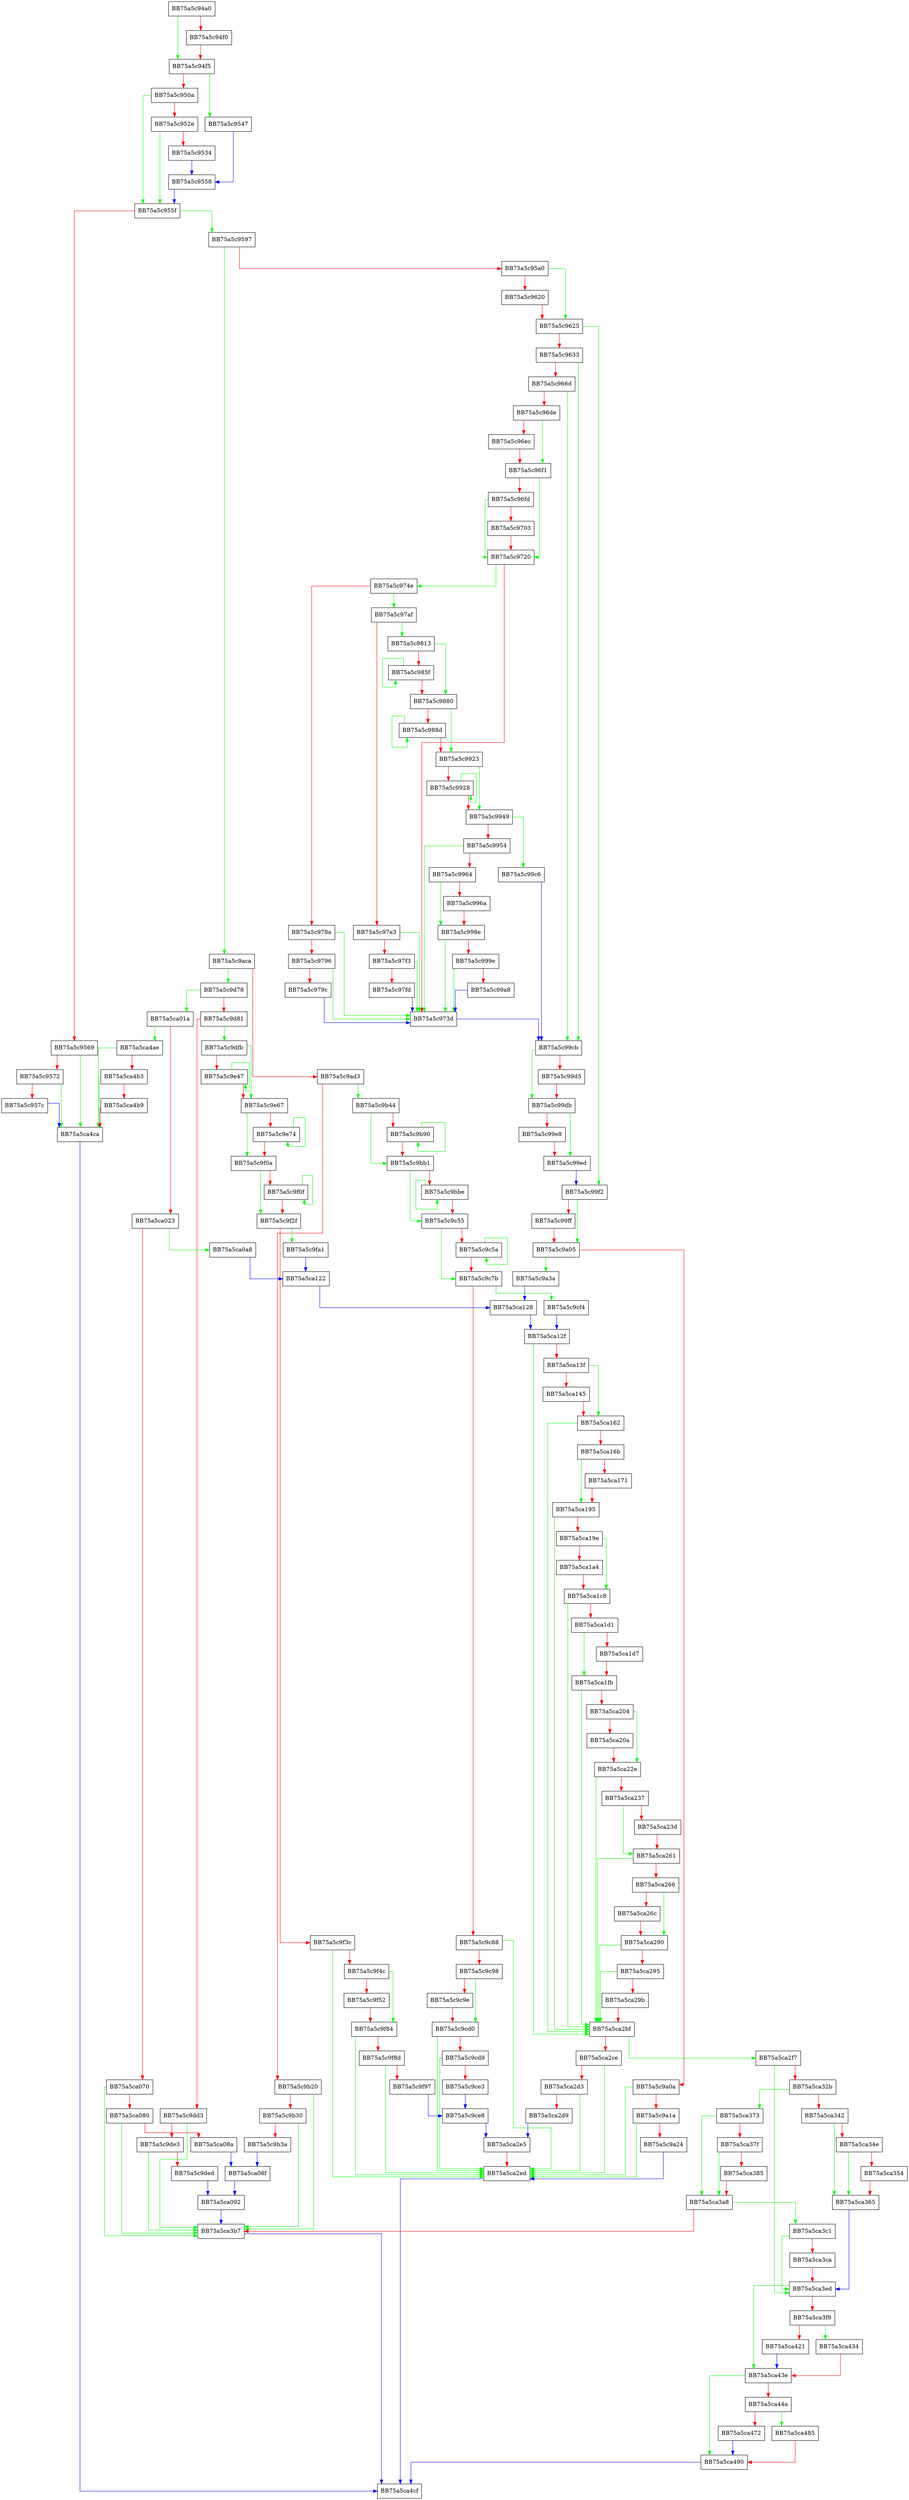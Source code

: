 digraph FindFirst {
  node [shape="box"];
  graph [splines=ortho];
  BB75a5c94a0 -> BB75a5c94f5 [color="green"];
  BB75a5c94a0 -> BB75a5c94f0 [color="red"];
  BB75a5c94f0 -> BB75a5c94f5 [color="red"];
  BB75a5c94f5 -> BB75a5c9547 [color="green"];
  BB75a5c94f5 -> BB75a5c950a [color="red"];
  BB75a5c950a -> BB75a5c955f [color="green"];
  BB75a5c950a -> BB75a5c952e [color="red"];
  BB75a5c952e -> BB75a5c955f [color="green"];
  BB75a5c952e -> BB75a5c9534 [color="red"];
  BB75a5c9534 -> BB75a5c9558 [color="blue"];
  BB75a5c9547 -> BB75a5c9558 [color="blue"];
  BB75a5c9558 -> BB75a5c955f [color="blue"];
  BB75a5c955f -> BB75a5c9597 [color="green"];
  BB75a5c955f -> BB75a5c9569 [color="red"];
  BB75a5c9569 -> BB75a5ca4ca [color="green"];
  BB75a5c9569 -> BB75a5c9572 [color="red"];
  BB75a5c9572 -> BB75a5ca4ca [color="green"];
  BB75a5c9572 -> BB75a5c957c [color="red"];
  BB75a5c957c -> BB75a5ca4ca [color="blue"];
  BB75a5c9597 -> BB75a5c9aca [color="green"];
  BB75a5c9597 -> BB75a5c95a0 [color="red"];
  BB75a5c95a0 -> BB75a5c9625 [color="green"];
  BB75a5c95a0 -> BB75a5c9620 [color="red"];
  BB75a5c9620 -> BB75a5c9625 [color="red"];
  BB75a5c9625 -> BB75a5c99f2 [color="green"];
  BB75a5c9625 -> BB75a5c9633 [color="red"];
  BB75a5c9633 -> BB75a5c99cb [color="green"];
  BB75a5c9633 -> BB75a5c966d [color="red"];
  BB75a5c966d -> BB75a5c99cb [color="green"];
  BB75a5c966d -> BB75a5c96de [color="red"];
  BB75a5c96de -> BB75a5c96f1 [color="green"];
  BB75a5c96de -> BB75a5c96ec [color="red"];
  BB75a5c96ec -> BB75a5c96f1 [color="red"];
  BB75a5c96f1 -> BB75a5c9720 [color="green"];
  BB75a5c96f1 -> BB75a5c96fd [color="red"];
  BB75a5c96fd -> BB75a5c9720 [color="green"];
  BB75a5c96fd -> BB75a5c9703 [color="red"];
  BB75a5c9703 -> BB75a5c9720 [color="red"];
  BB75a5c9720 -> BB75a5c974e [color="green"];
  BB75a5c9720 -> BB75a5c973d [color="red"];
  BB75a5c973d -> BB75a5c99cb [color="blue"];
  BB75a5c974e -> BB75a5c97af [color="green"];
  BB75a5c974e -> BB75a5c978a [color="red"];
  BB75a5c978a -> BB75a5c973d [color="green"];
  BB75a5c978a -> BB75a5c9796 [color="red"];
  BB75a5c9796 -> BB75a5c973d [color="green"];
  BB75a5c9796 -> BB75a5c979c [color="red"];
  BB75a5c979c -> BB75a5c973d [color="blue"];
  BB75a5c97af -> BB75a5c9813 [color="green"];
  BB75a5c97af -> BB75a5c97e3 [color="red"];
  BB75a5c97e3 -> BB75a5c973d [color="green"];
  BB75a5c97e3 -> BB75a5c97f3 [color="red"];
  BB75a5c97f3 -> BB75a5c973d [color="green"];
  BB75a5c97f3 -> BB75a5c97fd [color="red"];
  BB75a5c97fd -> BB75a5c973d [color="blue"];
  BB75a5c9813 -> BB75a5c9880 [color="green"];
  BB75a5c9813 -> BB75a5c985f [color="red"];
  BB75a5c985f -> BB75a5c985f [color="green"];
  BB75a5c985f -> BB75a5c9880 [color="red"];
  BB75a5c9880 -> BB75a5c9923 [color="green"];
  BB75a5c9880 -> BB75a5c988d [color="red"];
  BB75a5c988d -> BB75a5c988d [color="green"];
  BB75a5c988d -> BB75a5c9923 [color="red"];
  BB75a5c9923 -> BB75a5c9949 [color="green"];
  BB75a5c9923 -> BB75a5c9928 [color="red"];
  BB75a5c9928 -> BB75a5c9928 [color="green"];
  BB75a5c9928 -> BB75a5c9949 [color="red"];
  BB75a5c9949 -> BB75a5c99c6 [color="green"];
  BB75a5c9949 -> BB75a5c9954 [color="red"];
  BB75a5c9954 -> BB75a5c973d [color="green"];
  BB75a5c9954 -> BB75a5c9964 [color="red"];
  BB75a5c9964 -> BB75a5c998e [color="green"];
  BB75a5c9964 -> BB75a5c996a [color="red"];
  BB75a5c996a -> BB75a5c998e [color="red"];
  BB75a5c998e -> BB75a5c973d [color="green"];
  BB75a5c998e -> BB75a5c999e [color="red"];
  BB75a5c999e -> BB75a5c973d [color="green"];
  BB75a5c999e -> BB75a5c99a8 [color="red"];
  BB75a5c99a8 -> BB75a5c973d [color="blue"];
  BB75a5c99c6 -> BB75a5c99cb [color="blue"];
  BB75a5c99cb -> BB75a5c99db [color="green"];
  BB75a5c99cb -> BB75a5c99d5 [color="red"];
  BB75a5c99d5 -> BB75a5c99db [color="red"];
  BB75a5c99db -> BB75a5c99ed [color="green"];
  BB75a5c99db -> BB75a5c99e8 [color="red"];
  BB75a5c99e8 -> BB75a5c99ed [color="red"];
  BB75a5c99ed -> BB75a5c99f2 [color="blue"];
  BB75a5c99f2 -> BB75a5c9a05 [color="green"];
  BB75a5c99f2 -> BB75a5c99ff [color="red"];
  BB75a5c99ff -> BB75a5c9a05 [color="red"];
  BB75a5c9a05 -> BB75a5c9a3a [color="green"];
  BB75a5c9a05 -> BB75a5c9a0a [color="red"];
  BB75a5c9a0a -> BB75a5ca2ed [color="green"];
  BB75a5c9a0a -> BB75a5c9a1a [color="red"];
  BB75a5c9a1a -> BB75a5ca2ed [color="green"];
  BB75a5c9a1a -> BB75a5c9a24 [color="red"];
  BB75a5c9a24 -> BB75a5ca2ed [color="blue"];
  BB75a5c9a3a -> BB75a5ca128 [color="blue"];
  BB75a5c9aca -> BB75a5c9d78 [color="green"];
  BB75a5c9aca -> BB75a5c9ad3 [color="red"];
  BB75a5c9ad3 -> BB75a5c9b44 [color="green"];
  BB75a5c9ad3 -> BB75a5c9b20 [color="red"];
  BB75a5c9b20 -> BB75a5ca3b7 [color="green"];
  BB75a5c9b20 -> BB75a5c9b30 [color="red"];
  BB75a5c9b30 -> BB75a5ca3b7 [color="green"];
  BB75a5c9b30 -> BB75a5c9b3a [color="red"];
  BB75a5c9b3a -> BB75a5ca08f [color="blue"];
  BB75a5c9b44 -> BB75a5c9bb1 [color="green"];
  BB75a5c9b44 -> BB75a5c9b90 [color="red"];
  BB75a5c9b90 -> BB75a5c9b90 [color="green"];
  BB75a5c9b90 -> BB75a5c9bb1 [color="red"];
  BB75a5c9bb1 -> BB75a5c9c55 [color="green"];
  BB75a5c9bb1 -> BB75a5c9bbe [color="red"];
  BB75a5c9bbe -> BB75a5c9bbe [color="green"];
  BB75a5c9bbe -> BB75a5c9c55 [color="red"];
  BB75a5c9c55 -> BB75a5c9c7b [color="green"];
  BB75a5c9c55 -> BB75a5c9c5a [color="red"];
  BB75a5c9c5a -> BB75a5c9c5a [color="green"];
  BB75a5c9c5a -> BB75a5c9c7b [color="red"];
  BB75a5c9c7b -> BB75a5c9cf4 [color="green"];
  BB75a5c9c7b -> BB75a5c9c88 [color="red"];
  BB75a5c9c88 -> BB75a5ca2ed [color="green"];
  BB75a5c9c88 -> BB75a5c9c98 [color="red"];
  BB75a5c9c98 -> BB75a5c9cd0 [color="green"];
  BB75a5c9c98 -> BB75a5c9c9e [color="red"];
  BB75a5c9c9e -> BB75a5c9cd0 [color="red"];
  BB75a5c9cd0 -> BB75a5ca2ed [color="green"];
  BB75a5c9cd0 -> BB75a5c9cd9 [color="red"];
  BB75a5c9cd9 -> BB75a5ca2ed [color="green"];
  BB75a5c9cd9 -> BB75a5c9ce3 [color="red"];
  BB75a5c9ce3 -> BB75a5c9ce8 [color="blue"];
  BB75a5c9ce8 -> BB75a5ca2e5 [color="blue"];
  BB75a5c9cf4 -> BB75a5ca12f [color="blue"];
  BB75a5c9d78 -> BB75a5ca01a [color="green"];
  BB75a5c9d78 -> BB75a5c9d81 [color="red"];
  BB75a5c9d81 -> BB75a5c9dfb [color="green"];
  BB75a5c9d81 -> BB75a5c9dd3 [color="red"];
  BB75a5c9dd3 -> BB75a5ca3b7 [color="green"];
  BB75a5c9dd3 -> BB75a5c9de3 [color="red"];
  BB75a5c9de3 -> BB75a5ca3b7 [color="green"];
  BB75a5c9de3 -> BB75a5c9ded [color="red"];
  BB75a5c9ded -> BB75a5ca092 [color="blue"];
  BB75a5c9dfb -> BB75a5c9e67 [color="green"];
  BB75a5c9dfb -> BB75a5c9e47 [color="red"];
  BB75a5c9e47 -> BB75a5c9e47 [color="green"];
  BB75a5c9e47 -> BB75a5c9e67 [color="red"];
  BB75a5c9e67 -> BB75a5c9f0a [color="green"];
  BB75a5c9e67 -> BB75a5c9e74 [color="red"];
  BB75a5c9e74 -> BB75a5c9e74 [color="green"];
  BB75a5c9e74 -> BB75a5c9f0a [color="red"];
  BB75a5c9f0a -> BB75a5c9f2f [color="green"];
  BB75a5c9f0a -> BB75a5c9f0f [color="red"];
  BB75a5c9f0f -> BB75a5c9f0f [color="green"];
  BB75a5c9f0f -> BB75a5c9f2f [color="red"];
  BB75a5c9f2f -> BB75a5c9fa1 [color="green"];
  BB75a5c9f2f -> BB75a5c9f3c [color="red"];
  BB75a5c9f3c -> BB75a5ca2ed [color="green"];
  BB75a5c9f3c -> BB75a5c9f4c [color="red"];
  BB75a5c9f4c -> BB75a5c9f84 [color="green"];
  BB75a5c9f4c -> BB75a5c9f52 [color="red"];
  BB75a5c9f52 -> BB75a5c9f84 [color="red"];
  BB75a5c9f84 -> BB75a5ca2ed [color="green"];
  BB75a5c9f84 -> BB75a5c9f8d [color="red"];
  BB75a5c9f8d -> BB75a5ca2ed [color="green"];
  BB75a5c9f8d -> BB75a5c9f97 [color="red"];
  BB75a5c9f97 -> BB75a5c9ce8 [color="blue"];
  BB75a5c9fa1 -> BB75a5ca122 [color="blue"];
  BB75a5ca01a -> BB75a5ca4ae [color="green"];
  BB75a5ca01a -> BB75a5ca023 [color="red"];
  BB75a5ca023 -> BB75a5ca0a8 [color="green"];
  BB75a5ca023 -> BB75a5ca070 [color="red"];
  BB75a5ca070 -> BB75a5ca3b7 [color="green"];
  BB75a5ca070 -> BB75a5ca080 [color="red"];
  BB75a5ca080 -> BB75a5ca3b7 [color="green"];
  BB75a5ca080 -> BB75a5ca08a [color="red"];
  BB75a5ca08a -> BB75a5ca08f [color="blue"];
  BB75a5ca08f -> BB75a5ca092 [color="blue"];
  BB75a5ca092 -> BB75a5ca3b7 [color="blue"];
  BB75a5ca0a8 -> BB75a5ca122 [color="blue"];
  BB75a5ca122 -> BB75a5ca128 [color="blue"];
  BB75a5ca128 -> BB75a5ca12f [color="blue"];
  BB75a5ca12f -> BB75a5ca2bf [color="green"];
  BB75a5ca12f -> BB75a5ca13f [color="red"];
  BB75a5ca13f -> BB75a5ca162 [color="green"];
  BB75a5ca13f -> BB75a5ca145 [color="red"];
  BB75a5ca145 -> BB75a5ca162 [color="red"];
  BB75a5ca162 -> BB75a5ca2bf [color="green"];
  BB75a5ca162 -> BB75a5ca16b [color="red"];
  BB75a5ca16b -> BB75a5ca195 [color="green"];
  BB75a5ca16b -> BB75a5ca171 [color="red"];
  BB75a5ca171 -> BB75a5ca195 [color="red"];
  BB75a5ca195 -> BB75a5ca2bf [color="green"];
  BB75a5ca195 -> BB75a5ca19e [color="red"];
  BB75a5ca19e -> BB75a5ca1c8 [color="green"];
  BB75a5ca19e -> BB75a5ca1a4 [color="red"];
  BB75a5ca1a4 -> BB75a5ca1c8 [color="red"];
  BB75a5ca1c8 -> BB75a5ca2bf [color="green"];
  BB75a5ca1c8 -> BB75a5ca1d1 [color="red"];
  BB75a5ca1d1 -> BB75a5ca1fb [color="green"];
  BB75a5ca1d1 -> BB75a5ca1d7 [color="red"];
  BB75a5ca1d7 -> BB75a5ca1fb [color="red"];
  BB75a5ca1fb -> BB75a5ca2bf [color="green"];
  BB75a5ca1fb -> BB75a5ca204 [color="red"];
  BB75a5ca204 -> BB75a5ca22e [color="green"];
  BB75a5ca204 -> BB75a5ca20a [color="red"];
  BB75a5ca20a -> BB75a5ca22e [color="red"];
  BB75a5ca22e -> BB75a5ca2bf [color="green"];
  BB75a5ca22e -> BB75a5ca237 [color="red"];
  BB75a5ca237 -> BB75a5ca261 [color="green"];
  BB75a5ca237 -> BB75a5ca23d [color="red"];
  BB75a5ca23d -> BB75a5ca261 [color="red"];
  BB75a5ca261 -> BB75a5ca2bf [color="green"];
  BB75a5ca261 -> BB75a5ca266 [color="red"];
  BB75a5ca266 -> BB75a5ca290 [color="green"];
  BB75a5ca266 -> BB75a5ca26c [color="red"];
  BB75a5ca26c -> BB75a5ca290 [color="red"];
  BB75a5ca290 -> BB75a5ca2bf [color="green"];
  BB75a5ca290 -> BB75a5ca295 [color="red"];
  BB75a5ca295 -> BB75a5ca2bf [color="green"];
  BB75a5ca295 -> BB75a5ca29b [color="red"];
  BB75a5ca29b -> BB75a5ca2bf [color="red"];
  BB75a5ca2bf -> BB75a5ca2f7 [color="green"];
  BB75a5ca2bf -> BB75a5ca2ce [color="red"];
  BB75a5ca2ce -> BB75a5ca2ed [color="green"];
  BB75a5ca2ce -> BB75a5ca2d3 [color="red"];
  BB75a5ca2d3 -> BB75a5ca2ed [color="green"];
  BB75a5ca2d3 -> BB75a5ca2d9 [color="red"];
  BB75a5ca2d9 -> BB75a5ca2e5 [color="blue"];
  BB75a5ca2e5 -> BB75a5ca2ed [color="red"];
  BB75a5ca2ed -> BB75a5ca4cf [color="blue"];
  BB75a5ca2f7 -> BB75a5ca3ed [color="green"];
  BB75a5ca2f7 -> BB75a5ca32b [color="red"];
  BB75a5ca32b -> BB75a5ca373 [color="green"];
  BB75a5ca32b -> BB75a5ca342 [color="red"];
  BB75a5ca342 -> BB75a5ca365 [color="green"];
  BB75a5ca342 -> BB75a5ca34e [color="red"];
  BB75a5ca34e -> BB75a5ca365 [color="green"];
  BB75a5ca34e -> BB75a5ca354 [color="red"];
  BB75a5ca354 -> BB75a5ca365 [color="red"];
  BB75a5ca365 -> BB75a5ca3ed [color="blue"];
  BB75a5ca373 -> BB75a5ca3a8 [color="green"];
  BB75a5ca373 -> BB75a5ca37f [color="red"];
  BB75a5ca37f -> BB75a5ca3a8 [color="green"];
  BB75a5ca37f -> BB75a5ca385 [color="red"];
  BB75a5ca385 -> BB75a5ca3a8 [color="red"];
  BB75a5ca3a8 -> BB75a5ca3c1 [color="green"];
  BB75a5ca3a8 -> BB75a5ca3b7 [color="red"];
  BB75a5ca3b7 -> BB75a5ca4cf [color="blue"];
  BB75a5ca3c1 -> BB75a5ca3ed [color="green"];
  BB75a5ca3c1 -> BB75a5ca3ca [color="red"];
  BB75a5ca3ca -> BB75a5ca3ed [color="red"];
  BB75a5ca3ed -> BB75a5ca43e [color="green"];
  BB75a5ca3ed -> BB75a5ca3f9 [color="red"];
  BB75a5ca3f9 -> BB75a5ca434 [color="green"];
  BB75a5ca3f9 -> BB75a5ca421 [color="red"];
  BB75a5ca421 -> BB75a5ca43e [color="blue"];
  BB75a5ca434 -> BB75a5ca43e [color="red"];
  BB75a5ca43e -> BB75a5ca490 [color="green"];
  BB75a5ca43e -> BB75a5ca44a [color="red"];
  BB75a5ca44a -> BB75a5ca485 [color="green"];
  BB75a5ca44a -> BB75a5ca472 [color="red"];
  BB75a5ca472 -> BB75a5ca490 [color="blue"];
  BB75a5ca485 -> BB75a5ca490 [color="red"];
  BB75a5ca490 -> BB75a5ca4cf [color="blue"];
  BB75a5ca4ae -> BB75a5ca4ca [color="green"];
  BB75a5ca4ae -> BB75a5ca4b3 [color="red"];
  BB75a5ca4b3 -> BB75a5ca4ca [color="green"];
  BB75a5ca4b3 -> BB75a5ca4b9 [color="red"];
  BB75a5ca4b9 -> BB75a5ca4ca [color="red"];
  BB75a5ca4ca -> BB75a5ca4cf [color="blue"];
}